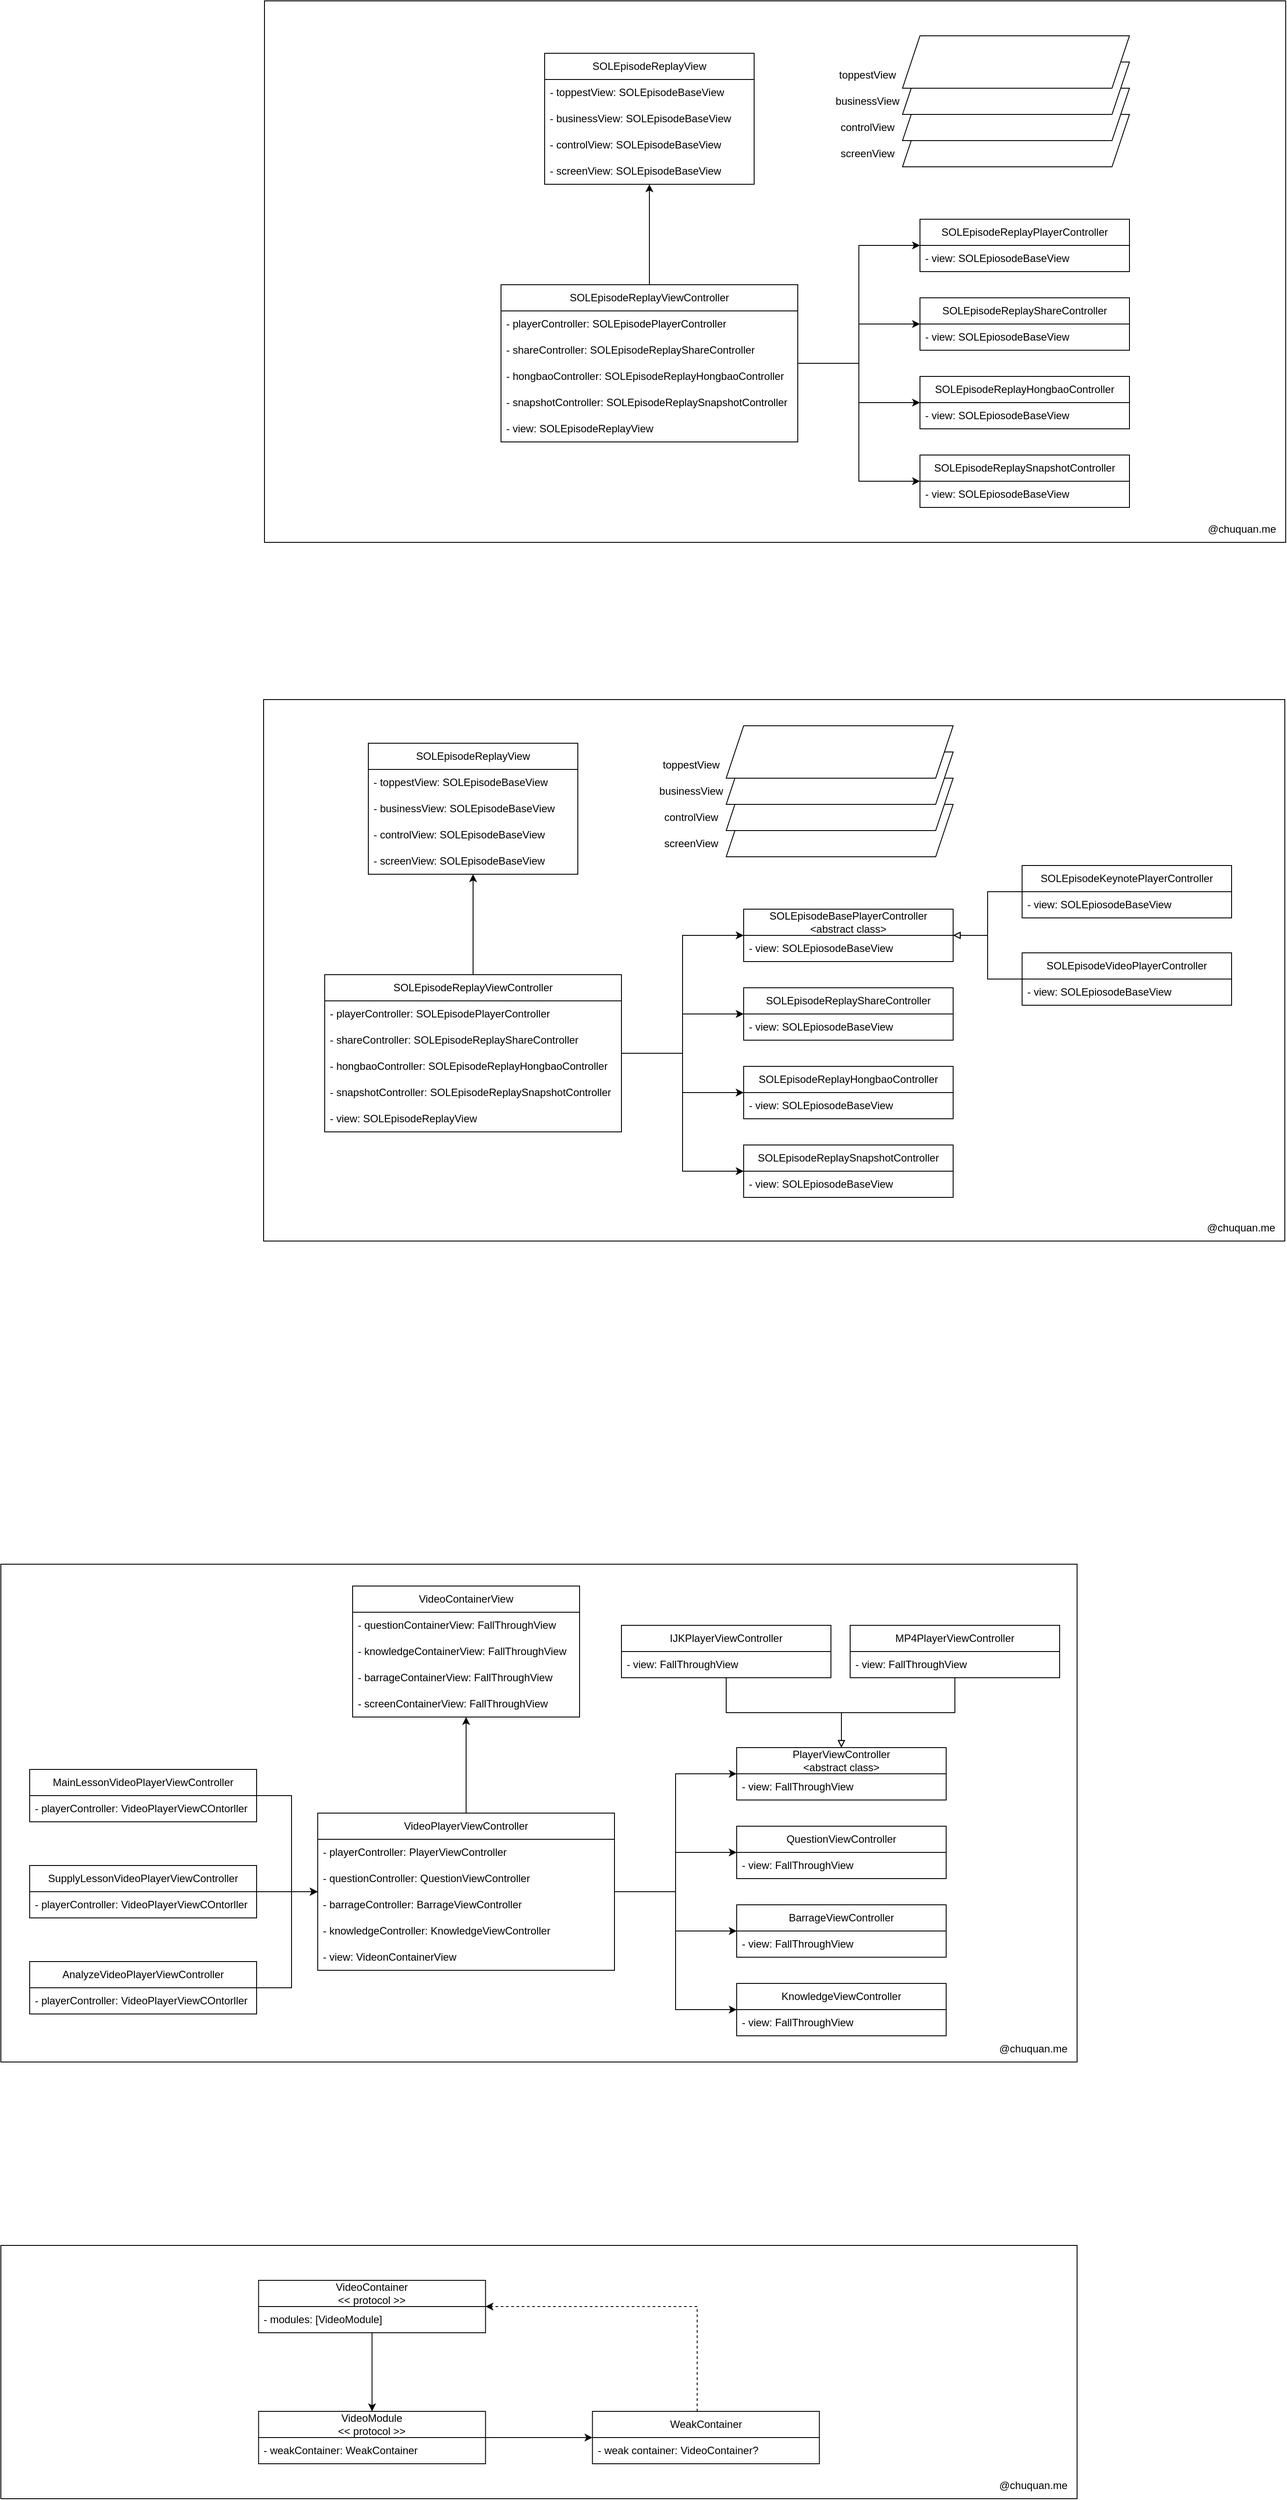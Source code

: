 <mxfile version="25.0.1">
  <diagram name="第 1 页" id="A6NqL1CC6_A7shuIC__8">
    <mxGraphModel dx="2876" dy="1087" grid="1" gridSize="10" guides="1" tooltips="1" connect="1" arrows="1" fold="1" page="1" pageScale="1" pageWidth="827" pageHeight="1169" math="0" shadow="0">
      <root>
        <mxCell id="0" />
        <mxCell id="1" parent="0" />
        <mxCell id="goYs2HT9F470lsQHGWXM-141" value="" style="rounded=0;whiteSpace=wrap;html=1;fillColor=none;" vertex="1" parent="1">
          <mxGeometry x="-473" y="2670" width="1233" height="290" as="geometry" />
        </mxCell>
        <mxCell id="goYs2HT9F470lsQHGWXM-1" value="" style="rounded=0;whiteSpace=wrap;html=1;fillColor=none;" vertex="1" parent="1">
          <mxGeometry x="-171" y="100" width="1170" height="620" as="geometry" />
        </mxCell>
        <mxCell id="goYs2HT9F470lsQHGWXM-2" style="edgeStyle=orthogonalEdgeStyle;rounded=0;orthogonalLoop=1;jettySize=auto;html=1;" edge="1" parent="1" source="goYs2HT9F470lsQHGWXM-6" target="goYs2HT9F470lsQHGWXM-18">
          <mxGeometry relative="1" as="geometry">
            <Array as="points">
              <mxPoint x="510" y="515" />
              <mxPoint x="510" y="380" />
            </Array>
          </mxGeometry>
        </mxCell>
        <mxCell id="goYs2HT9F470lsQHGWXM-3" style="edgeStyle=orthogonalEdgeStyle;rounded=0;orthogonalLoop=1;jettySize=auto;html=1;" edge="1" parent="1" source="goYs2HT9F470lsQHGWXM-6" target="goYs2HT9F470lsQHGWXM-16">
          <mxGeometry relative="1" as="geometry" />
        </mxCell>
        <mxCell id="goYs2HT9F470lsQHGWXM-4" style="edgeStyle=orthogonalEdgeStyle;rounded=0;orthogonalLoop=1;jettySize=auto;html=1;" edge="1" parent="1" source="goYs2HT9F470lsQHGWXM-6" target="goYs2HT9F470lsQHGWXM-14">
          <mxGeometry relative="1" as="geometry" />
        </mxCell>
        <mxCell id="goYs2HT9F470lsQHGWXM-5" style="edgeStyle=orthogonalEdgeStyle;rounded=0;orthogonalLoop=1;jettySize=auto;html=1;" edge="1" parent="1" source="goYs2HT9F470lsQHGWXM-6" target="goYs2HT9F470lsQHGWXM-12">
          <mxGeometry relative="1" as="geometry">
            <Array as="points">
              <mxPoint x="510" y="515" />
              <mxPoint x="510" y="650" />
            </Array>
          </mxGeometry>
        </mxCell>
        <mxCell id="goYs2HT9F470lsQHGWXM-25" style="edgeStyle=orthogonalEdgeStyle;rounded=0;orthogonalLoop=1;jettySize=auto;html=1;" edge="1" parent="1" source="goYs2HT9F470lsQHGWXM-6" target="goYs2HT9F470lsQHGWXM-20">
          <mxGeometry relative="1" as="geometry" />
        </mxCell>
        <mxCell id="goYs2HT9F470lsQHGWXM-6" value="SOLEpisodeReplayViewController" style="swimlane;fontStyle=0;childLayout=stackLayout;horizontal=1;startSize=30;horizontalStack=0;resizeParent=1;resizeParentMax=0;resizeLast=0;collapsible=1;marginBottom=0;whiteSpace=wrap;html=1;" vertex="1" parent="1">
          <mxGeometry x="100" y="425" width="340" height="180" as="geometry" />
        </mxCell>
        <mxCell id="goYs2HT9F470lsQHGWXM-7" value="- playerController: SOLEpisodePlayerController" style="text;strokeColor=none;fillColor=none;align=left;verticalAlign=middle;spacingLeft=4;spacingRight=4;overflow=hidden;points=[[0,0.5],[1,0.5]];portConstraint=eastwest;rotatable=0;whiteSpace=wrap;html=1;" vertex="1" parent="goYs2HT9F470lsQHGWXM-6">
          <mxGeometry y="30" width="340" height="30" as="geometry" />
        </mxCell>
        <mxCell id="goYs2HT9F470lsQHGWXM-8" value="- shareController: SOLEpisodeReplayShareController" style="text;strokeColor=none;fillColor=none;align=left;verticalAlign=middle;spacingLeft=4;spacingRight=4;overflow=hidden;points=[[0,0.5],[1,0.5]];portConstraint=eastwest;rotatable=0;whiteSpace=wrap;html=1;" vertex="1" parent="goYs2HT9F470lsQHGWXM-6">
          <mxGeometry y="60" width="340" height="30" as="geometry" />
        </mxCell>
        <mxCell id="goYs2HT9F470lsQHGWXM-9" value="- hongbaoController: SOLEpisodeReplayHongbaoController" style="text;strokeColor=none;fillColor=none;align=left;verticalAlign=middle;spacingLeft=4;spacingRight=4;overflow=hidden;points=[[0,0.5],[1,0.5]];portConstraint=eastwest;rotatable=0;whiteSpace=wrap;html=1;" vertex="1" parent="goYs2HT9F470lsQHGWXM-6">
          <mxGeometry y="90" width="340" height="30" as="geometry" />
        </mxCell>
        <mxCell id="goYs2HT9F470lsQHGWXM-10" value="- snapshotController: SOLEpisodeReplaySnapshotController" style="text;strokeColor=none;fillColor=none;align=left;verticalAlign=middle;spacingLeft=4;spacingRight=4;overflow=hidden;points=[[0,0.5],[1,0.5]];portConstraint=eastwest;rotatable=0;whiteSpace=wrap;html=1;" vertex="1" parent="goYs2HT9F470lsQHGWXM-6">
          <mxGeometry y="120" width="340" height="30" as="geometry" />
        </mxCell>
        <mxCell id="goYs2HT9F470lsQHGWXM-26" value="- view: SOLEpisodeReplayView" style="text;strokeColor=none;fillColor=none;align=left;verticalAlign=middle;spacingLeft=4;spacingRight=4;overflow=hidden;points=[[0,0.5],[1,0.5]];portConstraint=eastwest;rotatable=0;whiteSpace=wrap;html=1;" vertex="1" parent="goYs2HT9F470lsQHGWXM-6">
          <mxGeometry y="150" width="340" height="30" as="geometry" />
        </mxCell>
        <mxCell id="goYs2HT9F470lsQHGWXM-11" value="@chuquan.me" style="text;html=1;align=center;verticalAlign=middle;whiteSpace=wrap;rounded=0;" vertex="1" parent="1">
          <mxGeometry x="899" y="690" width="100" height="30" as="geometry" />
        </mxCell>
        <mxCell id="goYs2HT9F470lsQHGWXM-12" value="SOLEpisodeReplaySnapshotController" style="swimlane;fontStyle=0;childLayout=stackLayout;horizontal=1;startSize=30;horizontalStack=0;resizeParent=1;resizeParentMax=0;resizeLast=0;collapsible=1;marginBottom=0;whiteSpace=wrap;html=1;" vertex="1" parent="1">
          <mxGeometry x="580" y="620" width="240" height="60" as="geometry" />
        </mxCell>
        <mxCell id="goYs2HT9F470lsQHGWXM-13" value="- view: SOLEpiosodeBaseView" style="text;strokeColor=none;fillColor=none;align=left;verticalAlign=middle;spacingLeft=4;spacingRight=4;overflow=hidden;points=[[0,0.5],[1,0.5]];portConstraint=eastwest;rotatable=0;whiteSpace=wrap;html=1;" vertex="1" parent="goYs2HT9F470lsQHGWXM-12">
          <mxGeometry y="30" width="240" height="30" as="geometry" />
        </mxCell>
        <mxCell id="goYs2HT9F470lsQHGWXM-14" value="SOLEpisodeReplayHongbaoController" style="swimlane;fontStyle=0;childLayout=stackLayout;horizontal=1;startSize=30;horizontalStack=0;resizeParent=1;resizeParentMax=0;resizeLast=0;collapsible=1;marginBottom=0;whiteSpace=wrap;html=1;" vertex="1" parent="1">
          <mxGeometry x="580" y="530" width="240" height="60" as="geometry" />
        </mxCell>
        <mxCell id="goYs2HT9F470lsQHGWXM-15" value="- view: SOLEpiosodeBaseView" style="text;strokeColor=none;fillColor=none;align=left;verticalAlign=middle;spacingLeft=4;spacingRight=4;overflow=hidden;points=[[0,0.5],[1,0.5]];portConstraint=eastwest;rotatable=0;whiteSpace=wrap;html=1;" vertex="1" parent="goYs2HT9F470lsQHGWXM-14">
          <mxGeometry y="30" width="240" height="30" as="geometry" />
        </mxCell>
        <mxCell id="goYs2HT9F470lsQHGWXM-16" value="SOLEpisodeReplayShareController" style="swimlane;fontStyle=0;childLayout=stackLayout;horizontal=1;startSize=30;horizontalStack=0;resizeParent=1;resizeParentMax=0;resizeLast=0;collapsible=1;marginBottom=0;whiteSpace=wrap;html=1;" vertex="1" parent="1">
          <mxGeometry x="580" y="440" width="240" height="60" as="geometry" />
        </mxCell>
        <mxCell id="goYs2HT9F470lsQHGWXM-17" value="- view: SOLEpiosodeBaseView" style="text;strokeColor=none;fillColor=none;align=left;verticalAlign=middle;spacingLeft=4;spacingRight=4;overflow=hidden;points=[[0,0.5],[1,0.5]];portConstraint=eastwest;rotatable=0;whiteSpace=wrap;html=1;" vertex="1" parent="goYs2HT9F470lsQHGWXM-16">
          <mxGeometry y="30" width="240" height="30" as="geometry" />
        </mxCell>
        <mxCell id="goYs2HT9F470lsQHGWXM-18" value="SOLEpisodeReplayPlayerController" style="swimlane;fontStyle=0;childLayout=stackLayout;horizontal=1;startSize=30;horizontalStack=0;resizeParent=1;resizeParentMax=0;resizeLast=0;collapsible=1;marginBottom=0;whiteSpace=wrap;html=1;" vertex="1" parent="1">
          <mxGeometry x="580" y="350" width="240" height="60" as="geometry" />
        </mxCell>
        <mxCell id="goYs2HT9F470lsQHGWXM-19" value="- view: SOLEpiosodeBaseView" style="text;strokeColor=none;fillColor=none;align=left;verticalAlign=middle;spacingLeft=4;spacingRight=4;overflow=hidden;points=[[0,0.5],[1,0.5]];portConstraint=eastwest;rotatable=0;whiteSpace=wrap;html=1;" vertex="1" parent="goYs2HT9F470lsQHGWXM-18">
          <mxGeometry y="30" width="240" height="30" as="geometry" />
        </mxCell>
        <mxCell id="goYs2HT9F470lsQHGWXM-20" value="SOLEpisodeReplayView" style="swimlane;fontStyle=0;childLayout=stackLayout;horizontal=1;startSize=30;horizontalStack=0;resizeParent=1;resizeParentMax=0;resizeLast=0;collapsible=1;marginBottom=0;whiteSpace=wrap;html=1;" vertex="1" parent="1">
          <mxGeometry x="150" y="160" width="240" height="150" as="geometry" />
        </mxCell>
        <mxCell id="goYs2HT9F470lsQHGWXM-21" value="- toppestView: SOLEpisodeBaseView" style="text;strokeColor=none;fillColor=none;align=left;verticalAlign=middle;spacingLeft=4;spacingRight=4;overflow=hidden;points=[[0,0.5],[1,0.5]];portConstraint=eastwest;rotatable=0;whiteSpace=wrap;html=1;" vertex="1" parent="goYs2HT9F470lsQHGWXM-20">
          <mxGeometry y="30" width="240" height="30" as="geometry" />
        </mxCell>
        <mxCell id="goYs2HT9F470lsQHGWXM-22" value="- businessView: SOLEpisodeBaseView" style="text;strokeColor=none;fillColor=none;align=left;verticalAlign=middle;spacingLeft=4;spacingRight=4;overflow=hidden;points=[[0,0.5],[1,0.5]];portConstraint=eastwest;rotatable=0;whiteSpace=wrap;html=1;" vertex="1" parent="goYs2HT9F470lsQHGWXM-20">
          <mxGeometry y="60" width="240" height="30" as="geometry" />
        </mxCell>
        <mxCell id="goYs2HT9F470lsQHGWXM-23" value="- controlView: SOLEpisodeBaseView" style="text;strokeColor=none;fillColor=none;align=left;verticalAlign=middle;spacingLeft=4;spacingRight=4;overflow=hidden;points=[[0,0.5],[1,0.5]];portConstraint=eastwest;rotatable=0;whiteSpace=wrap;html=1;" vertex="1" parent="goYs2HT9F470lsQHGWXM-20">
          <mxGeometry y="90" width="240" height="30" as="geometry" />
        </mxCell>
        <mxCell id="goYs2HT9F470lsQHGWXM-24" value="- screenView: SOLEpisodeBaseView" style="text;strokeColor=none;fillColor=none;align=left;verticalAlign=middle;spacingLeft=4;spacingRight=4;overflow=hidden;points=[[0,0.5],[1,0.5]];portConstraint=eastwest;rotatable=0;whiteSpace=wrap;html=1;" vertex="1" parent="goYs2HT9F470lsQHGWXM-20">
          <mxGeometry y="120" width="240" height="30" as="geometry" />
        </mxCell>
        <mxCell id="goYs2HT9F470lsQHGWXM-29" value="" style="shape=parallelogram;perimeter=parallelogramPerimeter;whiteSpace=wrap;html=1;fixedSize=1;" vertex="1" parent="1">
          <mxGeometry x="560" y="230" width="260" height="60" as="geometry" />
        </mxCell>
        <mxCell id="goYs2HT9F470lsQHGWXM-30" value="" style="shape=parallelogram;perimeter=parallelogramPerimeter;whiteSpace=wrap;html=1;fixedSize=1;" vertex="1" parent="1">
          <mxGeometry x="560" y="200" width="260" height="60" as="geometry" />
        </mxCell>
        <mxCell id="goYs2HT9F470lsQHGWXM-31" value="" style="shape=parallelogram;perimeter=parallelogramPerimeter;whiteSpace=wrap;html=1;fixedSize=1;" vertex="1" parent="1">
          <mxGeometry x="560" y="170" width="260" height="60" as="geometry" />
        </mxCell>
        <mxCell id="goYs2HT9F470lsQHGWXM-32" value="" style="shape=parallelogram;perimeter=parallelogramPerimeter;whiteSpace=wrap;html=1;fixedSize=1;" vertex="1" parent="1">
          <mxGeometry x="560" y="140" width="260" height="60" as="geometry" />
        </mxCell>
        <mxCell id="goYs2HT9F470lsQHGWXM-33" value="screenView" style="text;html=1;align=center;verticalAlign=middle;whiteSpace=wrap;rounded=0;" vertex="1" parent="1">
          <mxGeometry x="490" y="260" width="60" height="30" as="geometry" />
        </mxCell>
        <mxCell id="goYs2HT9F470lsQHGWXM-34" value="controlView" style="text;html=1;align=center;verticalAlign=middle;whiteSpace=wrap;rounded=0;" vertex="1" parent="1">
          <mxGeometry x="490" y="230" width="60" height="30" as="geometry" />
        </mxCell>
        <mxCell id="goYs2HT9F470lsQHGWXM-35" value="businessView" style="text;html=1;align=center;verticalAlign=middle;whiteSpace=wrap;rounded=0;" vertex="1" parent="1">
          <mxGeometry x="490" y="200" width="60" height="30" as="geometry" />
        </mxCell>
        <mxCell id="goYs2HT9F470lsQHGWXM-36" value="toppestView" style="text;html=1;align=center;verticalAlign=middle;whiteSpace=wrap;rounded=0;" vertex="1" parent="1">
          <mxGeometry x="490" y="170" width="60" height="30" as="geometry" />
        </mxCell>
        <mxCell id="goYs2HT9F470lsQHGWXM-37" value="" style="rounded=0;whiteSpace=wrap;html=1;fillColor=none;" vertex="1" parent="1">
          <mxGeometry x="-172" y="900" width="1170" height="620" as="geometry" />
        </mxCell>
        <mxCell id="goYs2HT9F470lsQHGWXM-38" style="edgeStyle=orthogonalEdgeStyle;rounded=0;orthogonalLoop=1;jettySize=auto;html=1;" edge="1" source="goYs2HT9F470lsQHGWXM-43" target="goYs2HT9F470lsQHGWXM-56" parent="1">
          <mxGeometry relative="1" as="geometry">
            <Array as="points">
              <mxPoint x="308" y="1305" />
              <mxPoint x="308" y="1170" />
            </Array>
          </mxGeometry>
        </mxCell>
        <mxCell id="goYs2HT9F470lsQHGWXM-39" style="edgeStyle=orthogonalEdgeStyle;rounded=0;orthogonalLoop=1;jettySize=auto;html=1;" edge="1" source="goYs2HT9F470lsQHGWXM-43" target="goYs2HT9F470lsQHGWXM-54" parent="1">
          <mxGeometry relative="1" as="geometry" />
        </mxCell>
        <mxCell id="goYs2HT9F470lsQHGWXM-40" style="edgeStyle=orthogonalEdgeStyle;rounded=0;orthogonalLoop=1;jettySize=auto;html=1;" edge="1" source="goYs2HT9F470lsQHGWXM-43" target="goYs2HT9F470lsQHGWXM-52" parent="1">
          <mxGeometry relative="1" as="geometry" />
        </mxCell>
        <mxCell id="goYs2HT9F470lsQHGWXM-41" style="edgeStyle=orthogonalEdgeStyle;rounded=0;orthogonalLoop=1;jettySize=auto;html=1;" edge="1" source="goYs2HT9F470lsQHGWXM-43" target="goYs2HT9F470lsQHGWXM-50" parent="1">
          <mxGeometry relative="1" as="geometry">
            <Array as="points">
              <mxPoint x="308" y="1305" />
              <mxPoint x="308" y="1440" />
            </Array>
          </mxGeometry>
        </mxCell>
        <mxCell id="goYs2HT9F470lsQHGWXM-42" style="edgeStyle=orthogonalEdgeStyle;rounded=0;orthogonalLoop=1;jettySize=auto;html=1;" edge="1" source="goYs2HT9F470lsQHGWXM-43" target="goYs2HT9F470lsQHGWXM-58" parent="1">
          <mxGeometry relative="1" as="geometry" />
        </mxCell>
        <mxCell id="goYs2HT9F470lsQHGWXM-43" value="SOLEpisodeReplayViewController" style="swimlane;fontStyle=0;childLayout=stackLayout;horizontal=1;startSize=30;horizontalStack=0;resizeParent=1;resizeParentMax=0;resizeLast=0;collapsible=1;marginBottom=0;whiteSpace=wrap;html=1;" vertex="1" parent="1">
          <mxGeometry x="-102" y="1215" width="340" height="180" as="geometry" />
        </mxCell>
        <mxCell id="goYs2HT9F470lsQHGWXM-44" value="- playerController: SOLEpisodePlayerController" style="text;strokeColor=none;fillColor=none;align=left;verticalAlign=middle;spacingLeft=4;spacingRight=4;overflow=hidden;points=[[0,0.5],[1,0.5]];portConstraint=eastwest;rotatable=0;whiteSpace=wrap;html=1;" vertex="1" parent="goYs2HT9F470lsQHGWXM-43">
          <mxGeometry y="30" width="340" height="30" as="geometry" />
        </mxCell>
        <mxCell id="goYs2HT9F470lsQHGWXM-45" value="- shareController: SOLEpisodeReplayShareController" style="text;strokeColor=none;fillColor=none;align=left;verticalAlign=middle;spacingLeft=4;spacingRight=4;overflow=hidden;points=[[0,0.5],[1,0.5]];portConstraint=eastwest;rotatable=0;whiteSpace=wrap;html=1;" vertex="1" parent="goYs2HT9F470lsQHGWXM-43">
          <mxGeometry y="60" width="340" height="30" as="geometry" />
        </mxCell>
        <mxCell id="goYs2HT9F470lsQHGWXM-46" value="- hongbaoController: SOLEpisodeReplayHongbaoController" style="text;strokeColor=none;fillColor=none;align=left;verticalAlign=middle;spacingLeft=4;spacingRight=4;overflow=hidden;points=[[0,0.5],[1,0.5]];portConstraint=eastwest;rotatable=0;whiteSpace=wrap;html=1;" vertex="1" parent="goYs2HT9F470lsQHGWXM-43">
          <mxGeometry y="90" width="340" height="30" as="geometry" />
        </mxCell>
        <mxCell id="goYs2HT9F470lsQHGWXM-47" value="- snapshotController: SOLEpisodeReplaySnapshotController" style="text;strokeColor=none;fillColor=none;align=left;verticalAlign=middle;spacingLeft=4;spacingRight=4;overflow=hidden;points=[[0,0.5],[1,0.5]];portConstraint=eastwest;rotatable=0;whiteSpace=wrap;html=1;" vertex="1" parent="goYs2HT9F470lsQHGWXM-43">
          <mxGeometry y="120" width="340" height="30" as="geometry" />
        </mxCell>
        <mxCell id="goYs2HT9F470lsQHGWXM-48" value="- view: SOLEpisodeReplayView" style="text;strokeColor=none;fillColor=none;align=left;verticalAlign=middle;spacingLeft=4;spacingRight=4;overflow=hidden;points=[[0,0.5],[1,0.5]];portConstraint=eastwest;rotatable=0;whiteSpace=wrap;html=1;" vertex="1" parent="goYs2HT9F470lsQHGWXM-43">
          <mxGeometry y="150" width="340" height="30" as="geometry" />
        </mxCell>
        <mxCell id="goYs2HT9F470lsQHGWXM-49" value="@chuquan.me" style="text;html=1;align=center;verticalAlign=middle;whiteSpace=wrap;rounded=0;" vertex="1" parent="1">
          <mxGeometry x="898" y="1490" width="100" height="30" as="geometry" />
        </mxCell>
        <mxCell id="goYs2HT9F470lsQHGWXM-50" value="SOLEpisodeReplaySnapshotController" style="swimlane;fontStyle=0;childLayout=stackLayout;horizontal=1;startSize=30;horizontalStack=0;resizeParent=1;resizeParentMax=0;resizeLast=0;collapsible=1;marginBottom=0;whiteSpace=wrap;html=1;" vertex="1" parent="1">
          <mxGeometry x="378" y="1410" width="240" height="60" as="geometry" />
        </mxCell>
        <mxCell id="goYs2HT9F470lsQHGWXM-51" value="- view: SOLEpiosodeBaseView" style="text;strokeColor=none;fillColor=none;align=left;verticalAlign=middle;spacingLeft=4;spacingRight=4;overflow=hidden;points=[[0,0.5],[1,0.5]];portConstraint=eastwest;rotatable=0;whiteSpace=wrap;html=1;" vertex="1" parent="goYs2HT9F470lsQHGWXM-50">
          <mxGeometry y="30" width="240" height="30" as="geometry" />
        </mxCell>
        <mxCell id="goYs2HT9F470lsQHGWXM-52" value="SOLEpisodeReplayHongbaoController" style="swimlane;fontStyle=0;childLayout=stackLayout;horizontal=1;startSize=30;horizontalStack=0;resizeParent=1;resizeParentMax=0;resizeLast=0;collapsible=1;marginBottom=0;whiteSpace=wrap;html=1;" vertex="1" parent="1">
          <mxGeometry x="378" y="1320" width="240" height="60" as="geometry" />
        </mxCell>
        <mxCell id="goYs2HT9F470lsQHGWXM-53" value="- view: SOLEpiosodeBaseView" style="text;strokeColor=none;fillColor=none;align=left;verticalAlign=middle;spacingLeft=4;spacingRight=4;overflow=hidden;points=[[0,0.5],[1,0.5]];portConstraint=eastwest;rotatable=0;whiteSpace=wrap;html=1;" vertex="1" parent="goYs2HT9F470lsQHGWXM-52">
          <mxGeometry y="30" width="240" height="30" as="geometry" />
        </mxCell>
        <mxCell id="goYs2HT9F470lsQHGWXM-54" value="SOLEpisodeReplayShareController" style="swimlane;fontStyle=0;childLayout=stackLayout;horizontal=1;startSize=30;horizontalStack=0;resizeParent=1;resizeParentMax=0;resizeLast=0;collapsible=1;marginBottom=0;whiteSpace=wrap;html=1;" vertex="1" parent="1">
          <mxGeometry x="378" y="1230" width="240" height="60" as="geometry" />
        </mxCell>
        <mxCell id="goYs2HT9F470lsQHGWXM-55" value="- view: SOLEpiosodeBaseView" style="text;strokeColor=none;fillColor=none;align=left;verticalAlign=middle;spacingLeft=4;spacingRight=4;overflow=hidden;points=[[0,0.5],[1,0.5]];portConstraint=eastwest;rotatable=0;whiteSpace=wrap;html=1;" vertex="1" parent="goYs2HT9F470lsQHGWXM-54">
          <mxGeometry y="30" width="240" height="30" as="geometry" />
        </mxCell>
        <mxCell id="goYs2HT9F470lsQHGWXM-56" value="SOLEpisodeBasePlayerController&lt;div&gt;&amp;lt;abstract class&amp;gt;&lt;/div&gt;" style="swimlane;fontStyle=0;childLayout=stackLayout;horizontal=1;startSize=30;horizontalStack=0;resizeParent=1;resizeParentMax=0;resizeLast=0;collapsible=1;marginBottom=0;whiteSpace=wrap;html=1;" vertex="1" parent="1">
          <mxGeometry x="378" y="1140" width="240" height="60" as="geometry" />
        </mxCell>
        <mxCell id="goYs2HT9F470lsQHGWXM-57" value="- view: SOLEpiosodeBaseView" style="text;strokeColor=none;fillColor=none;align=left;verticalAlign=middle;spacingLeft=4;spacingRight=4;overflow=hidden;points=[[0,0.5],[1,0.5]];portConstraint=eastwest;rotatable=0;whiteSpace=wrap;html=1;" vertex="1" parent="goYs2HT9F470lsQHGWXM-56">
          <mxGeometry y="30" width="240" height="30" as="geometry" />
        </mxCell>
        <mxCell id="goYs2HT9F470lsQHGWXM-58" value="SOLEpisodeReplayView" style="swimlane;fontStyle=0;childLayout=stackLayout;horizontal=1;startSize=30;horizontalStack=0;resizeParent=1;resizeParentMax=0;resizeLast=0;collapsible=1;marginBottom=0;whiteSpace=wrap;html=1;" vertex="1" parent="1">
          <mxGeometry x="-52" y="950" width="240" height="150" as="geometry" />
        </mxCell>
        <mxCell id="goYs2HT9F470lsQHGWXM-59" value="- toppestView: SOLEpisodeBaseView" style="text;strokeColor=none;fillColor=none;align=left;verticalAlign=middle;spacingLeft=4;spacingRight=4;overflow=hidden;points=[[0,0.5],[1,0.5]];portConstraint=eastwest;rotatable=0;whiteSpace=wrap;html=1;" vertex="1" parent="goYs2HT9F470lsQHGWXM-58">
          <mxGeometry y="30" width="240" height="30" as="geometry" />
        </mxCell>
        <mxCell id="goYs2HT9F470lsQHGWXM-60" value="- businessView: SOLEpisodeBaseView" style="text;strokeColor=none;fillColor=none;align=left;verticalAlign=middle;spacingLeft=4;spacingRight=4;overflow=hidden;points=[[0,0.5],[1,0.5]];portConstraint=eastwest;rotatable=0;whiteSpace=wrap;html=1;" vertex="1" parent="goYs2HT9F470lsQHGWXM-58">
          <mxGeometry y="60" width="240" height="30" as="geometry" />
        </mxCell>
        <mxCell id="goYs2HT9F470lsQHGWXM-61" value="- controlView: SOLEpisodeBaseView" style="text;strokeColor=none;fillColor=none;align=left;verticalAlign=middle;spacingLeft=4;spacingRight=4;overflow=hidden;points=[[0,0.5],[1,0.5]];portConstraint=eastwest;rotatable=0;whiteSpace=wrap;html=1;" vertex="1" parent="goYs2HT9F470lsQHGWXM-58">
          <mxGeometry y="90" width="240" height="30" as="geometry" />
        </mxCell>
        <mxCell id="goYs2HT9F470lsQHGWXM-62" value="- screenView: SOLEpisodeBaseView" style="text;strokeColor=none;fillColor=none;align=left;verticalAlign=middle;spacingLeft=4;spacingRight=4;overflow=hidden;points=[[0,0.5],[1,0.5]];portConstraint=eastwest;rotatable=0;whiteSpace=wrap;html=1;" vertex="1" parent="goYs2HT9F470lsQHGWXM-58">
          <mxGeometry y="120" width="240" height="30" as="geometry" />
        </mxCell>
        <mxCell id="goYs2HT9F470lsQHGWXM-63" value="" style="shape=parallelogram;perimeter=parallelogramPerimeter;whiteSpace=wrap;html=1;fixedSize=1;" vertex="1" parent="1">
          <mxGeometry x="358" y="1020" width="260" height="60" as="geometry" />
        </mxCell>
        <mxCell id="goYs2HT9F470lsQHGWXM-64" value="" style="shape=parallelogram;perimeter=parallelogramPerimeter;whiteSpace=wrap;html=1;fixedSize=1;" vertex="1" parent="1">
          <mxGeometry x="358" y="990" width="260" height="60" as="geometry" />
        </mxCell>
        <mxCell id="goYs2HT9F470lsQHGWXM-65" value="" style="shape=parallelogram;perimeter=parallelogramPerimeter;whiteSpace=wrap;html=1;fixedSize=1;" vertex="1" parent="1">
          <mxGeometry x="358" y="960" width="260" height="60" as="geometry" />
        </mxCell>
        <mxCell id="goYs2HT9F470lsQHGWXM-66" value="" style="shape=parallelogram;perimeter=parallelogramPerimeter;whiteSpace=wrap;html=1;fixedSize=1;" vertex="1" parent="1">
          <mxGeometry x="358" y="930" width="260" height="60" as="geometry" />
        </mxCell>
        <mxCell id="goYs2HT9F470lsQHGWXM-67" value="screenView" style="text;html=1;align=center;verticalAlign=middle;whiteSpace=wrap;rounded=0;" vertex="1" parent="1">
          <mxGeometry x="288" y="1050" width="60" height="30" as="geometry" />
        </mxCell>
        <mxCell id="goYs2HT9F470lsQHGWXM-68" value="controlView" style="text;html=1;align=center;verticalAlign=middle;whiteSpace=wrap;rounded=0;" vertex="1" parent="1">
          <mxGeometry x="288" y="1020" width="60" height="30" as="geometry" />
        </mxCell>
        <mxCell id="goYs2HT9F470lsQHGWXM-69" value="businessView" style="text;html=1;align=center;verticalAlign=middle;whiteSpace=wrap;rounded=0;" vertex="1" parent="1">
          <mxGeometry x="288" y="990" width="60" height="30" as="geometry" />
        </mxCell>
        <mxCell id="goYs2HT9F470lsQHGWXM-70" value="toppestView" style="text;html=1;align=center;verticalAlign=middle;whiteSpace=wrap;rounded=0;" vertex="1" parent="1">
          <mxGeometry x="288" y="960" width="60" height="30" as="geometry" />
        </mxCell>
        <mxCell id="goYs2HT9F470lsQHGWXM-75" style="edgeStyle=orthogonalEdgeStyle;rounded=0;orthogonalLoop=1;jettySize=auto;html=1;endArrow=block;endFill=0;" edge="1" parent="1" source="goYs2HT9F470lsQHGWXM-71" target="goYs2HT9F470lsQHGWXM-56">
          <mxGeometry relative="1" as="geometry" />
        </mxCell>
        <mxCell id="goYs2HT9F470lsQHGWXM-71" value="SOLEpisodeKeynotePlayerController" style="swimlane;fontStyle=0;childLayout=stackLayout;horizontal=1;startSize=30;horizontalStack=0;resizeParent=1;resizeParentMax=0;resizeLast=0;collapsible=1;marginBottom=0;whiteSpace=wrap;html=1;" vertex="1" parent="1">
          <mxGeometry x="697" y="1090" width="240" height="60" as="geometry" />
        </mxCell>
        <mxCell id="goYs2HT9F470lsQHGWXM-72" value="- view: SOLEpiosodeBaseView" style="text;strokeColor=none;fillColor=none;align=left;verticalAlign=middle;spacingLeft=4;spacingRight=4;overflow=hidden;points=[[0,0.5],[1,0.5]];portConstraint=eastwest;rotatable=0;whiteSpace=wrap;html=1;" vertex="1" parent="goYs2HT9F470lsQHGWXM-71">
          <mxGeometry y="30" width="240" height="30" as="geometry" />
        </mxCell>
        <mxCell id="goYs2HT9F470lsQHGWXM-76" style="edgeStyle=orthogonalEdgeStyle;rounded=0;orthogonalLoop=1;jettySize=auto;html=1;endArrow=block;endFill=0;" edge="1" parent="1" source="goYs2HT9F470lsQHGWXM-73" target="goYs2HT9F470lsQHGWXM-56">
          <mxGeometry relative="1" as="geometry" />
        </mxCell>
        <mxCell id="goYs2HT9F470lsQHGWXM-73" value="SOLEpisodeVideoPlayerController" style="swimlane;fontStyle=0;childLayout=stackLayout;horizontal=1;startSize=30;horizontalStack=0;resizeParent=1;resizeParentMax=0;resizeLast=0;collapsible=1;marginBottom=0;whiteSpace=wrap;html=1;" vertex="1" parent="1">
          <mxGeometry x="697" y="1190" width="240" height="60" as="geometry" />
        </mxCell>
        <mxCell id="goYs2HT9F470lsQHGWXM-74" value="- view: SOLEpiosodeBaseView" style="text;strokeColor=none;fillColor=none;align=left;verticalAlign=middle;spacingLeft=4;spacingRight=4;overflow=hidden;points=[[0,0.5],[1,0.5]];portConstraint=eastwest;rotatable=0;whiteSpace=wrap;html=1;" vertex="1" parent="goYs2HT9F470lsQHGWXM-73">
          <mxGeometry y="30" width="240" height="30" as="geometry" />
        </mxCell>
        <mxCell id="goYs2HT9F470lsQHGWXM-77" value="" style="rounded=0;whiteSpace=wrap;html=1;fillColor=none;" vertex="1" parent="1">
          <mxGeometry x="-473" y="1890" width="1233" height="570" as="geometry" />
        </mxCell>
        <mxCell id="goYs2HT9F470lsQHGWXM-78" style="edgeStyle=orthogonalEdgeStyle;rounded=0;orthogonalLoop=1;jettySize=auto;html=1;" edge="1" source="goYs2HT9F470lsQHGWXM-83" target="goYs2HT9F470lsQHGWXM-96" parent="1">
          <mxGeometry relative="1" as="geometry">
            <Array as="points">
              <mxPoint x="300" y="2265" />
              <mxPoint x="300" y="2130" />
            </Array>
          </mxGeometry>
        </mxCell>
        <mxCell id="goYs2HT9F470lsQHGWXM-79" style="edgeStyle=orthogonalEdgeStyle;rounded=0;orthogonalLoop=1;jettySize=auto;html=1;" edge="1" source="goYs2HT9F470lsQHGWXM-83" target="goYs2HT9F470lsQHGWXM-94" parent="1">
          <mxGeometry relative="1" as="geometry" />
        </mxCell>
        <mxCell id="goYs2HT9F470lsQHGWXM-80" style="edgeStyle=orthogonalEdgeStyle;rounded=0;orthogonalLoop=1;jettySize=auto;html=1;" edge="1" source="goYs2HT9F470lsQHGWXM-83" target="goYs2HT9F470lsQHGWXM-92" parent="1">
          <mxGeometry relative="1" as="geometry" />
        </mxCell>
        <mxCell id="goYs2HT9F470lsQHGWXM-81" style="edgeStyle=orthogonalEdgeStyle;rounded=0;orthogonalLoop=1;jettySize=auto;html=1;" edge="1" source="goYs2HT9F470lsQHGWXM-83" target="goYs2HT9F470lsQHGWXM-90" parent="1">
          <mxGeometry relative="1" as="geometry">
            <Array as="points">
              <mxPoint x="300" y="2265" />
              <mxPoint x="300" y="2400" />
            </Array>
          </mxGeometry>
        </mxCell>
        <mxCell id="goYs2HT9F470lsQHGWXM-82" style="edgeStyle=orthogonalEdgeStyle;rounded=0;orthogonalLoop=1;jettySize=auto;html=1;" edge="1" source="goYs2HT9F470lsQHGWXM-83" target="goYs2HT9F470lsQHGWXM-98" parent="1">
          <mxGeometry relative="1" as="geometry" />
        </mxCell>
        <mxCell id="goYs2HT9F470lsQHGWXM-83" value="VideoPlayerViewController" style="swimlane;fontStyle=0;childLayout=stackLayout;horizontal=1;startSize=30;horizontalStack=0;resizeParent=1;resizeParentMax=0;resizeLast=0;collapsible=1;marginBottom=0;whiteSpace=wrap;html=1;" vertex="1" parent="1">
          <mxGeometry x="-110" y="2175" width="340" height="180" as="geometry" />
        </mxCell>
        <mxCell id="goYs2HT9F470lsQHGWXM-84" value="- playerController: PlayerViewController" style="text;strokeColor=none;fillColor=none;align=left;verticalAlign=middle;spacingLeft=4;spacingRight=4;overflow=hidden;points=[[0,0.5],[1,0.5]];portConstraint=eastwest;rotatable=0;whiteSpace=wrap;html=1;" vertex="1" parent="goYs2HT9F470lsQHGWXM-83">
          <mxGeometry y="30" width="340" height="30" as="geometry" />
        </mxCell>
        <mxCell id="goYs2HT9F470lsQHGWXM-85" value="- questionController: QuestionViewController" style="text;strokeColor=none;fillColor=none;align=left;verticalAlign=middle;spacingLeft=4;spacingRight=4;overflow=hidden;points=[[0,0.5],[1,0.5]];portConstraint=eastwest;rotatable=0;whiteSpace=wrap;html=1;" vertex="1" parent="goYs2HT9F470lsQHGWXM-83">
          <mxGeometry y="60" width="340" height="30" as="geometry" />
        </mxCell>
        <mxCell id="goYs2HT9F470lsQHGWXM-86" value="- barrageController: BarrageViewController" style="text;strokeColor=none;fillColor=none;align=left;verticalAlign=middle;spacingLeft=4;spacingRight=4;overflow=hidden;points=[[0,0.5],[1,0.5]];portConstraint=eastwest;rotatable=0;whiteSpace=wrap;html=1;" vertex="1" parent="goYs2HT9F470lsQHGWXM-83">
          <mxGeometry y="90" width="340" height="30" as="geometry" />
        </mxCell>
        <mxCell id="goYs2HT9F470lsQHGWXM-87" value="- knowledgeController: KnowledgeViewController" style="text;strokeColor=none;fillColor=none;align=left;verticalAlign=middle;spacingLeft=4;spacingRight=4;overflow=hidden;points=[[0,0.5],[1,0.5]];portConstraint=eastwest;rotatable=0;whiteSpace=wrap;html=1;" vertex="1" parent="goYs2HT9F470lsQHGWXM-83">
          <mxGeometry y="120" width="340" height="30" as="geometry" />
        </mxCell>
        <mxCell id="goYs2HT9F470lsQHGWXM-88" value="- view: VideonContainerView" style="text;strokeColor=none;fillColor=none;align=left;verticalAlign=middle;spacingLeft=4;spacingRight=4;overflow=hidden;points=[[0,0.5],[1,0.5]];portConstraint=eastwest;rotatable=0;whiteSpace=wrap;html=1;" vertex="1" parent="goYs2HT9F470lsQHGWXM-83">
          <mxGeometry y="150" width="340" height="30" as="geometry" />
        </mxCell>
        <mxCell id="goYs2HT9F470lsQHGWXM-89" value="@chuquan.me" style="text;html=1;align=center;verticalAlign=middle;whiteSpace=wrap;rounded=0;" vertex="1" parent="1">
          <mxGeometry x="660" y="2430" width="100" height="30" as="geometry" />
        </mxCell>
        <mxCell id="goYs2HT9F470lsQHGWXM-90" value="KnowledgeViewController" style="swimlane;fontStyle=0;childLayout=stackLayout;horizontal=1;startSize=30;horizontalStack=0;resizeParent=1;resizeParentMax=0;resizeLast=0;collapsible=1;marginBottom=0;whiteSpace=wrap;html=1;" vertex="1" parent="1">
          <mxGeometry x="370" y="2370" width="240" height="60" as="geometry" />
        </mxCell>
        <mxCell id="goYs2HT9F470lsQHGWXM-91" value="- view: FallThroughView" style="text;strokeColor=none;fillColor=none;align=left;verticalAlign=middle;spacingLeft=4;spacingRight=4;overflow=hidden;points=[[0,0.5],[1,0.5]];portConstraint=eastwest;rotatable=0;whiteSpace=wrap;html=1;" vertex="1" parent="goYs2HT9F470lsQHGWXM-90">
          <mxGeometry y="30" width="240" height="30" as="geometry" />
        </mxCell>
        <mxCell id="goYs2HT9F470lsQHGWXM-92" value="BarrageViewController" style="swimlane;fontStyle=0;childLayout=stackLayout;horizontal=1;startSize=30;horizontalStack=0;resizeParent=1;resizeParentMax=0;resizeLast=0;collapsible=1;marginBottom=0;whiteSpace=wrap;html=1;" vertex="1" parent="1">
          <mxGeometry x="370" y="2280" width="240" height="60" as="geometry" />
        </mxCell>
        <mxCell id="goYs2HT9F470lsQHGWXM-93" value="- view: FallThroughView" style="text;strokeColor=none;fillColor=none;align=left;verticalAlign=middle;spacingLeft=4;spacingRight=4;overflow=hidden;points=[[0,0.5],[1,0.5]];portConstraint=eastwest;rotatable=0;whiteSpace=wrap;html=1;" vertex="1" parent="goYs2HT9F470lsQHGWXM-92">
          <mxGeometry y="30" width="240" height="30" as="geometry" />
        </mxCell>
        <mxCell id="goYs2HT9F470lsQHGWXM-94" value="QuestionViewController" style="swimlane;fontStyle=0;childLayout=stackLayout;horizontal=1;startSize=30;horizontalStack=0;resizeParent=1;resizeParentMax=0;resizeLast=0;collapsible=1;marginBottom=0;whiteSpace=wrap;html=1;" vertex="1" parent="1">
          <mxGeometry x="370" y="2190" width="240" height="60" as="geometry" />
        </mxCell>
        <mxCell id="goYs2HT9F470lsQHGWXM-95" value="- view: FallThroughView" style="text;strokeColor=none;fillColor=none;align=left;verticalAlign=middle;spacingLeft=4;spacingRight=4;overflow=hidden;points=[[0,0.5],[1,0.5]];portConstraint=eastwest;rotatable=0;whiteSpace=wrap;html=1;" vertex="1" parent="goYs2HT9F470lsQHGWXM-94">
          <mxGeometry y="30" width="240" height="30" as="geometry" />
        </mxCell>
        <mxCell id="goYs2HT9F470lsQHGWXM-96" value="&lt;div&gt;PlayerViewController&lt;/div&gt;&lt;div&gt;&amp;lt;abstract class&amp;gt;&lt;/div&gt;" style="swimlane;fontStyle=0;childLayout=stackLayout;horizontal=1;startSize=30;horizontalStack=0;resizeParent=1;resizeParentMax=0;resizeLast=0;collapsible=1;marginBottom=0;whiteSpace=wrap;html=1;" vertex="1" parent="1">
          <mxGeometry x="370" y="2100" width="240" height="60" as="geometry" />
        </mxCell>
        <mxCell id="goYs2HT9F470lsQHGWXM-97" value="- view: FallThroughView" style="text;strokeColor=none;fillColor=none;align=left;verticalAlign=middle;spacingLeft=4;spacingRight=4;overflow=hidden;points=[[0,0.5],[1,0.5]];portConstraint=eastwest;rotatable=0;whiteSpace=wrap;html=1;" vertex="1" parent="goYs2HT9F470lsQHGWXM-96">
          <mxGeometry y="30" width="240" height="30" as="geometry" />
        </mxCell>
        <mxCell id="goYs2HT9F470lsQHGWXM-98" value="VideoContainerView" style="swimlane;fontStyle=0;childLayout=stackLayout;horizontal=1;startSize=30;horizontalStack=0;resizeParent=1;resizeParentMax=0;resizeLast=0;collapsible=1;marginBottom=0;whiteSpace=wrap;html=1;" vertex="1" parent="1">
          <mxGeometry x="-70" y="1915" width="260" height="150" as="geometry" />
        </mxCell>
        <mxCell id="goYs2HT9F470lsQHGWXM-99" value="- questionContainerView: FallThroughView" style="text;strokeColor=none;fillColor=none;align=left;verticalAlign=middle;spacingLeft=4;spacingRight=4;overflow=hidden;points=[[0,0.5],[1,0.5]];portConstraint=eastwest;rotatable=0;whiteSpace=wrap;html=1;" vertex="1" parent="goYs2HT9F470lsQHGWXM-98">
          <mxGeometry y="30" width="260" height="30" as="geometry" />
        </mxCell>
        <mxCell id="goYs2HT9F470lsQHGWXM-100" value="- knowledgeContainerView: FallThroughView" style="text;strokeColor=none;fillColor=none;align=left;verticalAlign=middle;spacingLeft=4;spacingRight=4;overflow=hidden;points=[[0,0.5],[1,0.5]];portConstraint=eastwest;rotatable=0;whiteSpace=wrap;html=1;" vertex="1" parent="goYs2HT9F470lsQHGWXM-98">
          <mxGeometry y="60" width="260" height="30" as="geometry" />
        </mxCell>
        <mxCell id="goYs2HT9F470lsQHGWXM-101" value="- barrageContainerView: FallThroughView" style="text;strokeColor=none;fillColor=none;align=left;verticalAlign=middle;spacingLeft=4;spacingRight=4;overflow=hidden;points=[[0,0.5],[1,0.5]];portConstraint=eastwest;rotatable=0;whiteSpace=wrap;html=1;" vertex="1" parent="goYs2HT9F470lsQHGWXM-98">
          <mxGeometry y="90" width="260" height="30" as="geometry" />
        </mxCell>
        <mxCell id="goYs2HT9F470lsQHGWXM-102" value="- screenContainerView: FallThroughView" style="text;strokeColor=none;fillColor=none;align=left;verticalAlign=middle;spacingLeft=4;spacingRight=4;overflow=hidden;points=[[0,0.5],[1,0.5]];portConstraint=eastwest;rotatable=0;whiteSpace=wrap;html=1;" vertex="1" parent="goYs2HT9F470lsQHGWXM-98">
          <mxGeometry y="120" width="260" height="30" as="geometry" />
        </mxCell>
        <mxCell id="goYs2HT9F470lsQHGWXM-111" style="edgeStyle=orthogonalEdgeStyle;rounded=0;orthogonalLoop=1;jettySize=auto;html=1;endArrow=block;endFill=0;" edge="1" source="goYs2HT9F470lsQHGWXM-112" target="goYs2HT9F470lsQHGWXM-96" parent="1">
          <mxGeometry relative="1" as="geometry" />
        </mxCell>
        <mxCell id="goYs2HT9F470lsQHGWXM-112" value="IJKPlayerViewController" style="swimlane;fontStyle=0;childLayout=stackLayout;horizontal=1;startSize=30;horizontalStack=0;resizeParent=1;resizeParentMax=0;resizeLast=0;collapsible=1;marginBottom=0;whiteSpace=wrap;html=1;" vertex="1" parent="1">
          <mxGeometry x="238" y="1960" width="240" height="60" as="geometry" />
        </mxCell>
        <mxCell id="goYs2HT9F470lsQHGWXM-113" value="- view: FallThroughView" style="text;strokeColor=none;fillColor=none;align=left;verticalAlign=middle;spacingLeft=4;spacingRight=4;overflow=hidden;points=[[0,0.5],[1,0.5]];portConstraint=eastwest;rotatable=0;whiteSpace=wrap;html=1;" vertex="1" parent="goYs2HT9F470lsQHGWXM-112">
          <mxGeometry y="30" width="240" height="30" as="geometry" />
        </mxCell>
        <mxCell id="goYs2HT9F470lsQHGWXM-114" style="edgeStyle=orthogonalEdgeStyle;rounded=0;orthogonalLoop=1;jettySize=auto;html=1;endArrow=block;endFill=0;" edge="1" source="goYs2HT9F470lsQHGWXM-115" target="goYs2HT9F470lsQHGWXM-96" parent="1">
          <mxGeometry relative="1" as="geometry" />
        </mxCell>
        <mxCell id="goYs2HT9F470lsQHGWXM-115" value="MP4PlayerViewController" style="swimlane;fontStyle=0;childLayout=stackLayout;horizontal=1;startSize=30;horizontalStack=0;resizeParent=1;resizeParentMax=0;resizeLast=0;collapsible=1;marginBottom=0;whiteSpace=wrap;html=1;" vertex="1" parent="1">
          <mxGeometry x="500" y="1960" width="240" height="60" as="geometry" />
        </mxCell>
        <mxCell id="goYs2HT9F470lsQHGWXM-116" value="- view: FallThroughView" style="text;strokeColor=none;fillColor=none;align=left;verticalAlign=middle;spacingLeft=4;spacingRight=4;overflow=hidden;points=[[0,0.5],[1,0.5]];portConstraint=eastwest;rotatable=0;whiteSpace=wrap;html=1;" vertex="1" parent="goYs2HT9F470lsQHGWXM-115">
          <mxGeometry y="30" width="240" height="30" as="geometry" />
        </mxCell>
        <mxCell id="goYs2HT9F470lsQHGWXM-123" style="edgeStyle=orthogonalEdgeStyle;rounded=0;orthogonalLoop=1;jettySize=auto;html=1;" edge="1" parent="1" source="goYs2HT9F470lsQHGWXM-117" target="goYs2HT9F470lsQHGWXM-83">
          <mxGeometry relative="1" as="geometry">
            <Array as="points">
              <mxPoint x="-140" y="2155" />
              <mxPoint x="-140" y="2265" />
            </Array>
          </mxGeometry>
        </mxCell>
        <mxCell id="goYs2HT9F470lsQHGWXM-117" value="MainLessonVideoPlayerViewController" style="swimlane;fontStyle=0;childLayout=stackLayout;horizontal=1;startSize=30;horizontalStack=0;resizeParent=1;resizeParentMax=0;resizeLast=0;collapsible=1;marginBottom=0;whiteSpace=wrap;html=1;" vertex="1" parent="1">
          <mxGeometry x="-440" y="2125" width="260" height="60" as="geometry" />
        </mxCell>
        <mxCell id="goYs2HT9F470lsQHGWXM-118" value="- playerController: VideoPlayerViewCOntorller" style="text;strokeColor=none;fillColor=none;align=left;verticalAlign=middle;spacingLeft=4;spacingRight=4;overflow=hidden;points=[[0,0.5],[1,0.5]];portConstraint=eastwest;rotatable=0;whiteSpace=wrap;html=1;" vertex="1" parent="goYs2HT9F470lsQHGWXM-117">
          <mxGeometry y="30" width="260" height="30" as="geometry" />
        </mxCell>
        <mxCell id="goYs2HT9F470lsQHGWXM-124" style="edgeStyle=orthogonalEdgeStyle;rounded=0;orthogonalLoop=1;jettySize=auto;html=1;" edge="1" parent="1" source="goYs2HT9F470lsQHGWXM-119" target="goYs2HT9F470lsQHGWXM-83">
          <mxGeometry relative="1" as="geometry">
            <Array as="points">
              <mxPoint x="-160" y="2265" />
              <mxPoint x="-160" y="2265" />
            </Array>
          </mxGeometry>
        </mxCell>
        <mxCell id="goYs2HT9F470lsQHGWXM-119" value="SupplyLessonVideoPlayerViewController" style="swimlane;fontStyle=0;childLayout=stackLayout;horizontal=1;startSize=30;horizontalStack=0;resizeParent=1;resizeParentMax=0;resizeLast=0;collapsible=1;marginBottom=0;whiteSpace=wrap;html=1;" vertex="1" parent="1">
          <mxGeometry x="-440" y="2235" width="260" height="60" as="geometry" />
        </mxCell>
        <mxCell id="goYs2HT9F470lsQHGWXM-120" value="- playerController: VideoPlayerViewCOntorller" style="text;strokeColor=none;fillColor=none;align=left;verticalAlign=middle;spacingLeft=4;spacingRight=4;overflow=hidden;points=[[0,0.5],[1,0.5]];portConstraint=eastwest;rotatable=0;whiteSpace=wrap;html=1;" vertex="1" parent="goYs2HT9F470lsQHGWXM-119">
          <mxGeometry y="30" width="260" height="30" as="geometry" />
        </mxCell>
        <mxCell id="goYs2HT9F470lsQHGWXM-125" style="edgeStyle=orthogonalEdgeStyle;rounded=0;orthogonalLoop=1;jettySize=auto;html=1;" edge="1" parent="1" source="goYs2HT9F470lsQHGWXM-121" target="goYs2HT9F470lsQHGWXM-83">
          <mxGeometry relative="1" as="geometry">
            <Array as="points">
              <mxPoint x="-140" y="2375" />
              <mxPoint x="-140" y="2265" />
            </Array>
          </mxGeometry>
        </mxCell>
        <mxCell id="goYs2HT9F470lsQHGWXM-121" value="AnalyzeVideoPlayerViewController" style="swimlane;fontStyle=0;childLayout=stackLayout;horizontal=1;startSize=30;horizontalStack=0;resizeParent=1;resizeParentMax=0;resizeLast=0;collapsible=1;marginBottom=0;whiteSpace=wrap;html=1;" vertex="1" parent="1">
          <mxGeometry x="-440" y="2345" width="260" height="60" as="geometry" />
        </mxCell>
        <mxCell id="goYs2HT9F470lsQHGWXM-122" value="- playerController: VideoPlayerViewCOntorller" style="text;strokeColor=none;fillColor=none;align=left;verticalAlign=middle;spacingLeft=4;spacingRight=4;overflow=hidden;points=[[0,0.5],[1,0.5]];portConstraint=eastwest;rotatable=0;whiteSpace=wrap;html=1;" vertex="1" parent="goYs2HT9F470lsQHGWXM-121">
          <mxGeometry y="30" width="260" height="30" as="geometry" />
        </mxCell>
        <mxCell id="goYs2HT9F470lsQHGWXM-133" style="edgeStyle=orthogonalEdgeStyle;rounded=0;orthogonalLoop=1;jettySize=auto;html=1;" edge="1" parent="1" source="goYs2HT9F470lsQHGWXM-128" target="goYs2HT9F470lsQHGWXM-131">
          <mxGeometry relative="1" as="geometry" />
        </mxCell>
        <mxCell id="goYs2HT9F470lsQHGWXM-128" value="VideoContainer&lt;div&gt;&amp;lt;&amp;lt;&amp;nbsp;&lt;span style=&quot;background-color: initial;&quot;&gt;protocol&lt;/span&gt;&lt;span style=&quot;background-color: initial;&quot;&gt;&amp;nbsp;&amp;gt;&amp;gt;&lt;/span&gt;&lt;/div&gt;" style="swimlane;fontStyle=0;childLayout=stackLayout;horizontal=1;startSize=30;horizontalStack=0;resizeParent=1;resizeParentMax=0;resizeLast=0;collapsible=1;marginBottom=0;whiteSpace=wrap;html=1;" vertex="1" parent="1">
          <mxGeometry x="-177.75" y="2710" width="260" height="60" as="geometry" />
        </mxCell>
        <mxCell id="goYs2HT9F470lsQHGWXM-129" value="- modules: [VideoModule]" style="text;strokeColor=none;fillColor=none;align=left;verticalAlign=middle;spacingLeft=4;spacingRight=4;overflow=hidden;points=[[0,0.5],[1,0.5]];portConstraint=eastwest;rotatable=0;whiteSpace=wrap;html=1;" vertex="1" parent="goYs2HT9F470lsQHGWXM-128">
          <mxGeometry y="30" width="260" height="30" as="geometry" />
        </mxCell>
        <mxCell id="goYs2HT9F470lsQHGWXM-139" style="edgeStyle=orthogonalEdgeStyle;rounded=0;orthogonalLoop=1;jettySize=auto;html=1;" edge="1" parent="1" source="goYs2HT9F470lsQHGWXM-131" target="goYs2HT9F470lsQHGWXM-136">
          <mxGeometry relative="1" as="geometry" />
        </mxCell>
        <mxCell id="goYs2HT9F470lsQHGWXM-131" value="VideoModule&lt;div&gt;&amp;lt;&amp;lt;&amp;nbsp;&lt;span style=&quot;background-color: initial;&quot;&gt;protocol&lt;/span&gt;&lt;span style=&quot;background-color: initial;&quot;&gt;&amp;nbsp;&amp;gt;&amp;gt;&lt;/span&gt;&lt;/div&gt;" style="swimlane;fontStyle=0;childLayout=stackLayout;horizontal=1;startSize=30;horizontalStack=0;resizeParent=1;resizeParentMax=0;resizeLast=0;collapsible=1;marginBottom=0;whiteSpace=wrap;html=1;" vertex="1" parent="1">
          <mxGeometry x="-177.75" y="2860" width="260" height="60" as="geometry" />
        </mxCell>
        <mxCell id="goYs2HT9F470lsQHGWXM-132" value="- weakContainer: WeakContainer" style="text;strokeColor=none;fillColor=none;align=left;verticalAlign=middle;spacingLeft=4;spacingRight=4;overflow=hidden;points=[[0,0.5],[1,0.5]];portConstraint=eastwest;rotatable=0;whiteSpace=wrap;html=1;" vertex="1" parent="goYs2HT9F470lsQHGWXM-131">
          <mxGeometry y="30" width="260" height="30" as="geometry" />
        </mxCell>
        <mxCell id="goYs2HT9F470lsQHGWXM-140" style="edgeStyle=orthogonalEdgeStyle;rounded=0;orthogonalLoop=1;jettySize=auto;html=1;dashed=1;" edge="1" parent="1" source="goYs2HT9F470lsQHGWXM-136" target="goYs2HT9F470lsQHGWXM-128">
          <mxGeometry relative="1" as="geometry">
            <Array as="points">
              <mxPoint x="324.75" y="2740" />
            </Array>
          </mxGeometry>
        </mxCell>
        <mxCell id="goYs2HT9F470lsQHGWXM-136" value="WeakContainer" style="swimlane;fontStyle=0;childLayout=stackLayout;horizontal=1;startSize=30;horizontalStack=0;resizeParent=1;resizeParentMax=0;resizeLast=0;collapsible=1;marginBottom=0;whiteSpace=wrap;html=1;" vertex="1" parent="1">
          <mxGeometry x="204.75" y="2860" width="260" height="60" as="geometry" />
        </mxCell>
        <mxCell id="goYs2HT9F470lsQHGWXM-137" value="- weak container: VideoContainer?" style="text;strokeColor=none;fillColor=none;align=left;verticalAlign=middle;spacingLeft=4;spacingRight=4;overflow=hidden;points=[[0,0.5],[1,0.5]];portConstraint=eastwest;rotatable=0;whiteSpace=wrap;html=1;" vertex="1" parent="goYs2HT9F470lsQHGWXM-136">
          <mxGeometry y="30" width="260" height="30" as="geometry" />
        </mxCell>
        <mxCell id="goYs2HT9F470lsQHGWXM-142" value="@chuquan.me" style="text;html=1;align=center;verticalAlign=middle;whiteSpace=wrap;rounded=0;" vertex="1" parent="1">
          <mxGeometry x="660" y="2930" width="100" height="30" as="geometry" />
        </mxCell>
      </root>
    </mxGraphModel>
  </diagram>
</mxfile>
